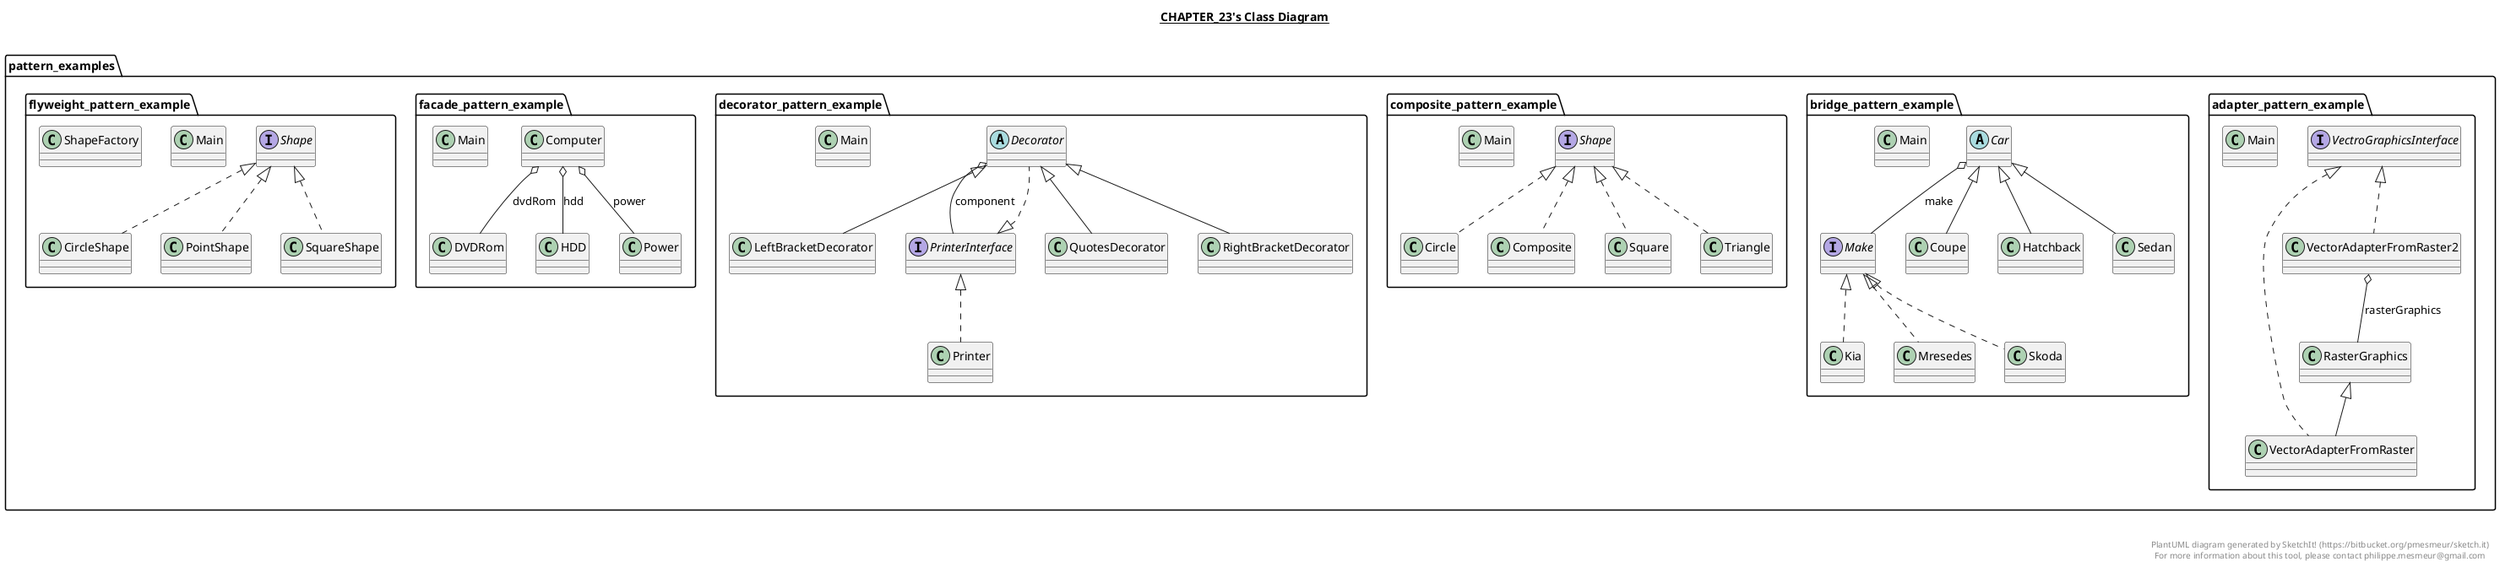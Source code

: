 @startuml

title __CHAPTER_23's Class Diagram__\n

  namespace pattern_examples.adapter_pattern_example {
    class pattern_examples.adapter_pattern_example.Main {
    }
  }
  

  namespace pattern_examples.adapter_pattern_example {
    class pattern_examples.adapter_pattern_example.RasterGraphics {
    }
  }
  

  namespace pattern_examples.adapter_pattern_example {
    class pattern_examples.adapter_pattern_example.VectorAdapterFromRaster {
    }
  }
  

  namespace pattern_examples.adapter_pattern_example {
    class pattern_examples.adapter_pattern_example.VectorAdapterFromRaster2 {
    }
  }
  

  namespace pattern_examples.adapter_pattern_example {
    interface pattern_examples.adapter_pattern_example.VectroGraphicsInterface {
    }
  }
  

  namespace pattern_examples.bridge_pattern_example {
    abstract class pattern_examples.bridge_pattern_example.Car {
    }
  }
  

  namespace pattern_examples.bridge_pattern_example {
    class pattern_examples.bridge_pattern_example.Coupe {
    }
  }
  

  namespace pattern_examples.bridge_pattern_example {
    class pattern_examples.bridge_pattern_example.Hatchback {
    }
  }
  

  namespace pattern_examples.bridge_pattern_example {
    class pattern_examples.bridge_pattern_example.Kia {
    }
  }
  

  namespace pattern_examples.bridge_pattern_example {
    class pattern_examples.bridge_pattern_example.Main {
    }
  }
  

  namespace pattern_examples.bridge_pattern_example {
    interface pattern_examples.bridge_pattern_example.Make {
    }
  }
  

  namespace pattern_examples.bridge_pattern_example {
    class pattern_examples.bridge_pattern_example.Mresedes {
    }
  }
  

  namespace pattern_examples.bridge_pattern_example {
    class pattern_examples.bridge_pattern_example.Sedan {
    }
  }
  

  namespace pattern_examples.bridge_pattern_example {
    class pattern_examples.bridge_pattern_example.Skoda {
    }
  }
  

  namespace pattern_examples.composite_pattern_example {
    class pattern_examples.composite_pattern_example.Circle {
    }
  }
  

  namespace pattern_examples.composite_pattern_example {
    class pattern_examples.composite_pattern_example.Composite {
    }
  }
  

  namespace pattern_examples.composite_pattern_example {
    class pattern_examples.composite_pattern_example.Main {
    }
  }
  

  namespace pattern_examples.composite_pattern_example {
    interface pattern_examples.composite_pattern_example.Shape {
    }
  }
  

  namespace pattern_examples.composite_pattern_example {
    class pattern_examples.composite_pattern_example.Square {
    }
  }
  

  namespace pattern_examples.composite_pattern_example {
    class pattern_examples.composite_pattern_example.Triangle {
    }
  }
  

  namespace pattern_examples.decorator_pattern_example {
    abstract class pattern_examples.decorator_pattern_example.Decorator {
    }
  }
  

  namespace pattern_examples.decorator_pattern_example {
    class pattern_examples.decorator_pattern_example.LeftBracketDecorator {
    }
  }
  

  namespace pattern_examples.decorator_pattern_example {
    class pattern_examples.decorator_pattern_example.Main {
    }
  }
  

  namespace pattern_examples.decorator_pattern_example {
    class pattern_examples.decorator_pattern_example.Printer {
    }
  }
  

  namespace pattern_examples.decorator_pattern_example {
    interface pattern_examples.decorator_pattern_example.PrinterInterface {
    }
  }
  

  namespace pattern_examples.decorator_pattern_example {
    class pattern_examples.decorator_pattern_example.QuotesDecorator {
    }
  }
  

  namespace pattern_examples.decorator_pattern_example {
    class pattern_examples.decorator_pattern_example.RightBracketDecorator {
    }
  }
  

  namespace pattern_examples.facade_pattern_example {
    class pattern_examples.facade_pattern_example.Computer {
    }
  }
  

  namespace pattern_examples.facade_pattern_example {
    class pattern_examples.facade_pattern_example.DVDRom {
    }
  }
  

  namespace pattern_examples.facade_pattern_example {
    class pattern_examples.facade_pattern_example.HDD {
    }
  }
  

  namespace pattern_examples.facade_pattern_example {
    class pattern_examples.facade_pattern_example.Main {
    }
  }
  

  namespace pattern_examples.facade_pattern_example {
    class pattern_examples.facade_pattern_example.Power {
    }
  }
  

  namespace pattern_examples.flyweight_pattern_example {
    class pattern_examples.flyweight_pattern_example.CircleShape {
    }
  }
  

  namespace pattern_examples.flyweight_pattern_example {
    class pattern_examples.flyweight_pattern_example.Main {
    }
  }
  

  namespace pattern_examples.flyweight_pattern_example {
    class pattern_examples.flyweight_pattern_example.PointShape {
    }
  }
  

  namespace pattern_examples.flyweight_pattern_example {
    interface pattern_examples.flyweight_pattern_example.Shape {
    }
  }
  

  namespace pattern_examples.flyweight_pattern_example {
    class pattern_examples.flyweight_pattern_example.ShapeFactory {
    }
  }
  

  namespace pattern_examples.flyweight_pattern_example {
    class pattern_examples.flyweight_pattern_example.SquareShape {
    }
  }
  

  pattern_examples.adapter_pattern_example.VectorAdapterFromRaster .up.|> pattern_examples.adapter_pattern_example.VectroGraphicsInterface
  pattern_examples.adapter_pattern_example.VectorAdapterFromRaster -up-|> pattern_examples.adapter_pattern_example.RasterGraphics
  pattern_examples.adapter_pattern_example.VectorAdapterFromRaster2 .up.|> pattern_examples.adapter_pattern_example.VectroGraphicsInterface
  pattern_examples.adapter_pattern_example.VectorAdapterFromRaster2 o-- pattern_examples.adapter_pattern_example.RasterGraphics : rasterGraphics
  pattern_examples.bridge_pattern_example.Car o-- pattern_examples.bridge_pattern_example.Make : make
  pattern_examples.bridge_pattern_example.Coupe -up-|> pattern_examples.bridge_pattern_example.Car
  pattern_examples.bridge_pattern_example.Hatchback -up-|> pattern_examples.bridge_pattern_example.Car
  pattern_examples.bridge_pattern_example.Kia .up.|> pattern_examples.bridge_pattern_example.Make
  pattern_examples.bridge_pattern_example.Mresedes .up.|> pattern_examples.bridge_pattern_example.Make
  pattern_examples.bridge_pattern_example.Sedan -up-|> pattern_examples.bridge_pattern_example.Car
  pattern_examples.bridge_pattern_example.Skoda .up.|> pattern_examples.bridge_pattern_example.Make
  pattern_examples.composite_pattern_example.Circle .up.|> pattern_examples.composite_pattern_example.Shape
  pattern_examples.composite_pattern_example.Composite .up.|> pattern_examples.composite_pattern_example.Shape
  pattern_examples.composite_pattern_example.Square .up.|> pattern_examples.composite_pattern_example.Shape
  pattern_examples.composite_pattern_example.Triangle .up.|> pattern_examples.composite_pattern_example.Shape
  pattern_examples.decorator_pattern_example.Decorator .up.|> pattern_examples.decorator_pattern_example.PrinterInterface
  pattern_examples.decorator_pattern_example.Decorator o-- pattern_examples.decorator_pattern_example.PrinterInterface : component
  pattern_examples.decorator_pattern_example.LeftBracketDecorator -up-|> pattern_examples.decorator_pattern_example.Decorator
  pattern_examples.decorator_pattern_example.Printer .up.|> pattern_examples.decorator_pattern_example.PrinterInterface
  pattern_examples.decorator_pattern_example.QuotesDecorator -up-|> pattern_examples.decorator_pattern_example.Decorator
  pattern_examples.decorator_pattern_example.RightBracketDecorator -up-|> pattern_examples.decorator_pattern_example.Decorator
  pattern_examples.facade_pattern_example.Computer o-- pattern_examples.facade_pattern_example.DVDRom : dvdRom
  pattern_examples.facade_pattern_example.Computer o-- pattern_examples.facade_pattern_example.HDD : hdd
  pattern_examples.facade_pattern_example.Computer o-- pattern_examples.facade_pattern_example.Power : power
  pattern_examples.flyweight_pattern_example.CircleShape .up.|> pattern_examples.flyweight_pattern_example.Shape
  pattern_examples.flyweight_pattern_example.PointShape .up.|> pattern_examples.flyweight_pattern_example.Shape
  pattern_examples.flyweight_pattern_example.SquareShape .up.|> pattern_examples.flyweight_pattern_example.Shape


right footer


PlantUML diagram generated by SketchIt! (https://bitbucket.org/pmesmeur/sketch.it)
For more information about this tool, please contact philippe.mesmeur@gmail.com
endfooter

@enduml
